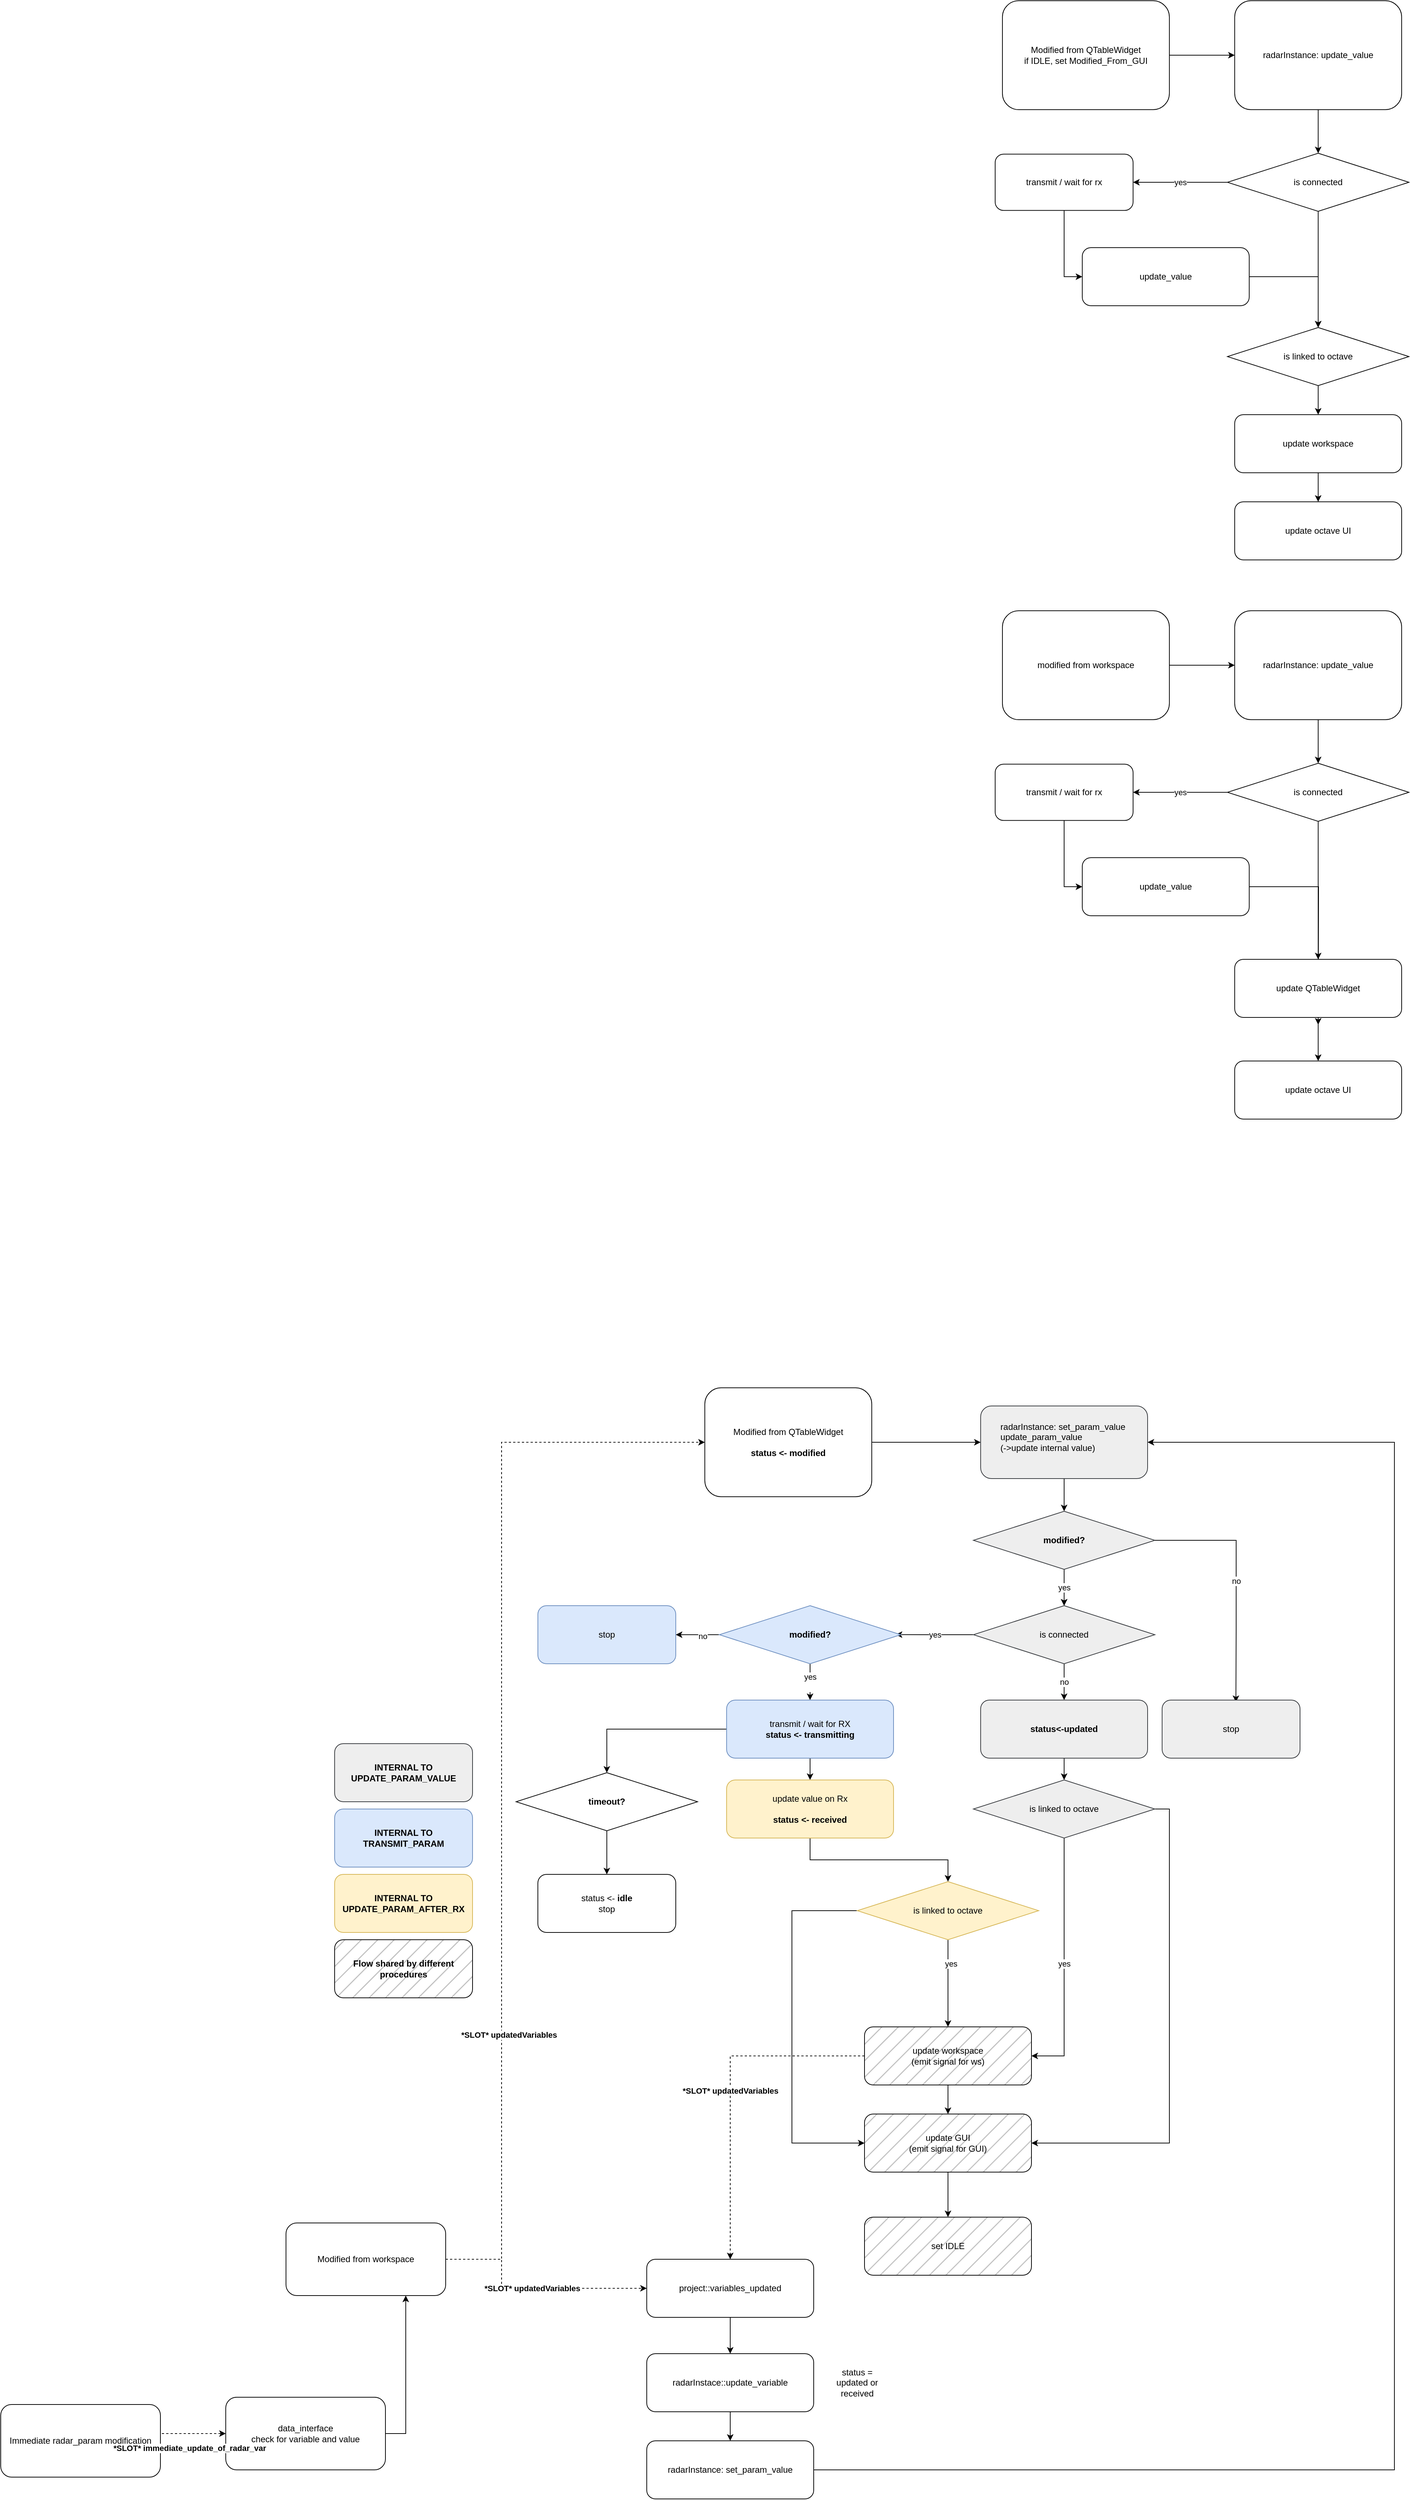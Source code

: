 <mxfile version="25.0.1">
  <diagram id="C5RBs43oDa-KdzZeNtuy" name="Page-1">
    <mxGraphModel dx="2716" dy="623" grid="1" gridSize="10" guides="1" tooltips="1" connect="1" arrows="1" fold="1" page="1" pageScale="1" pageWidth="827" pageHeight="1169" math="0" shadow="0">
      <root>
        <mxCell id="WIyWlLk6GJQsqaUBKTNV-0" />
        <mxCell id="WIyWlLk6GJQsqaUBKTNV-1" parent="WIyWlLk6GJQsqaUBKTNV-0" />
        <mxCell id="DKdlm2fA2UCCM3XWbuZl-3" style="edgeStyle=orthogonalEdgeStyle;rounded=0;orthogonalLoop=1;jettySize=auto;html=1;exitX=1;exitY=0.5;exitDx=0;exitDy=0;entryX=0;entryY=0.5;entryDx=0;entryDy=0;" parent="WIyWlLk6GJQsqaUBKTNV-1" source="WIyWlLk6GJQsqaUBKTNV-3" target="DKdlm2fA2UCCM3XWbuZl-0" edge="1">
          <mxGeometry relative="1" as="geometry" />
        </mxCell>
        <mxCell id="WIyWlLk6GJQsqaUBKTNV-3" value="Modified from QTableWidget&lt;div&gt;if IDLE, set Modified_From_GUI&lt;/div&gt;" style="rounded=1;whiteSpace=wrap;html=1;fontSize=12;glass=0;strokeWidth=1;shadow=0;" parent="WIyWlLk6GJQsqaUBKTNV-1" vertex="1">
          <mxGeometry x="160" y="80" width="230" height="150" as="geometry" />
        </mxCell>
        <mxCell id="DKdlm2fA2UCCM3XWbuZl-4" style="edgeStyle=orthogonalEdgeStyle;rounded=0;orthogonalLoop=1;jettySize=auto;html=1;exitX=0.5;exitY=1;exitDx=0;exitDy=0;entryX=0.5;entryY=0;entryDx=0;entryDy=0;" parent="WIyWlLk6GJQsqaUBKTNV-1" source="DKdlm2fA2UCCM3XWbuZl-0" target="DKdlm2fA2UCCM3XWbuZl-2" edge="1">
          <mxGeometry relative="1" as="geometry" />
        </mxCell>
        <mxCell id="DKdlm2fA2UCCM3XWbuZl-0" value="radarInstance: update_value" style="rounded=1;whiteSpace=wrap;html=1;fontSize=12;glass=0;strokeWidth=1;shadow=0;" parent="WIyWlLk6GJQsqaUBKTNV-1" vertex="1">
          <mxGeometry x="480" y="80" width="230" height="150" as="geometry" />
        </mxCell>
        <mxCell id="DKdlm2fA2UCCM3XWbuZl-11" style="edgeStyle=orthogonalEdgeStyle;rounded=0;orthogonalLoop=1;jettySize=auto;html=1;exitX=1;exitY=0.5;exitDx=0;exitDy=0;entryX=0.5;entryY=0;entryDx=0;entryDy=0;" parent="WIyWlLk6GJQsqaUBKTNV-1" source="DKdlm2fA2UCCM3XWbuZl-14" target="DKdlm2fA2UCCM3XWbuZl-6" edge="1">
          <mxGeometry relative="1" as="geometry">
            <mxPoint x="595" y="410" as="targetPoint" />
          </mxGeometry>
        </mxCell>
        <mxCell id="DKdlm2fA2UCCM3XWbuZl-1" value="transmit / wait for rx" style="rounded=1;whiteSpace=wrap;html=1;fontSize=12;glass=0;strokeWidth=1;shadow=0;" parent="WIyWlLk6GJQsqaUBKTNV-1" vertex="1">
          <mxGeometry x="150" y="291.25" width="190" height="77.5" as="geometry" />
        </mxCell>
        <mxCell id="DKdlm2fA2UCCM3XWbuZl-9" value="yes" style="edgeStyle=orthogonalEdgeStyle;rounded=0;orthogonalLoop=1;jettySize=auto;html=1;exitX=0;exitY=0.5;exitDx=0;exitDy=0;entryX=1;entryY=0.5;entryDx=0;entryDy=0;" parent="WIyWlLk6GJQsqaUBKTNV-1" source="DKdlm2fA2UCCM3XWbuZl-2" target="DKdlm2fA2UCCM3XWbuZl-1" edge="1">
          <mxGeometry relative="1" as="geometry" />
        </mxCell>
        <mxCell id="DKdlm2fA2UCCM3XWbuZl-10" style="edgeStyle=orthogonalEdgeStyle;rounded=0;orthogonalLoop=1;jettySize=auto;html=1;exitX=0.5;exitY=1;exitDx=0;exitDy=0;entryX=0.5;entryY=0;entryDx=0;entryDy=0;" parent="WIyWlLk6GJQsqaUBKTNV-1" source="DKdlm2fA2UCCM3XWbuZl-2" target="DKdlm2fA2UCCM3XWbuZl-6" edge="1">
          <mxGeometry relative="1" as="geometry" />
        </mxCell>
        <mxCell id="DKdlm2fA2UCCM3XWbuZl-2" value="is connected" style="rhombus;whiteSpace=wrap;html=1;" parent="WIyWlLk6GJQsqaUBKTNV-1" vertex="1">
          <mxGeometry x="470" y="290" width="250" height="80" as="geometry" />
        </mxCell>
        <mxCell id="DKdlm2fA2UCCM3XWbuZl-12" style="edgeStyle=orthogonalEdgeStyle;rounded=0;orthogonalLoop=1;jettySize=auto;html=1;exitX=0.5;exitY=1;exitDx=0;exitDy=0;entryX=0.5;entryY=0;entryDx=0;entryDy=0;" parent="WIyWlLk6GJQsqaUBKTNV-1" source="DKdlm2fA2UCCM3XWbuZl-6" target="DKdlm2fA2UCCM3XWbuZl-13" edge="1">
          <mxGeometry relative="1" as="geometry">
            <mxPoint x="595" y="550" as="targetPoint" />
          </mxGeometry>
        </mxCell>
        <mxCell id="DKdlm2fA2UCCM3XWbuZl-6" value="is linked to octave" style="rhombus;whiteSpace=wrap;html=1;" parent="WIyWlLk6GJQsqaUBKTNV-1" vertex="1">
          <mxGeometry x="470" y="530" width="250" height="80" as="geometry" />
        </mxCell>
        <mxCell id="R9CUlPHY5IGVoiGYb0t--1" style="edgeStyle=orthogonalEdgeStyle;rounded=0;orthogonalLoop=1;jettySize=auto;html=1;exitX=0.5;exitY=1;exitDx=0;exitDy=0;entryX=0.5;entryY=0;entryDx=0;entryDy=0;" parent="WIyWlLk6GJQsqaUBKTNV-1" source="DKdlm2fA2UCCM3XWbuZl-13" target="R9CUlPHY5IGVoiGYb0t--0" edge="1">
          <mxGeometry relative="1" as="geometry" />
        </mxCell>
        <mxCell id="DKdlm2fA2UCCM3XWbuZl-13" value="update workspace" style="rounded=1;whiteSpace=wrap;html=1;fontSize=12;glass=0;strokeWidth=1;shadow=0;" parent="WIyWlLk6GJQsqaUBKTNV-1" vertex="1">
          <mxGeometry x="480" y="650" width="230" height="80" as="geometry" />
        </mxCell>
        <mxCell id="DKdlm2fA2UCCM3XWbuZl-15" value="" style="edgeStyle=orthogonalEdgeStyle;rounded=0;orthogonalLoop=1;jettySize=auto;html=1;exitX=0.5;exitY=1;exitDx=0;exitDy=0;entryX=0;entryY=0.5;entryDx=0;entryDy=0;" parent="WIyWlLk6GJQsqaUBKTNV-1" source="DKdlm2fA2UCCM3XWbuZl-1" target="DKdlm2fA2UCCM3XWbuZl-14" edge="1">
          <mxGeometry relative="1" as="geometry">
            <mxPoint x="255" y="369" as="sourcePoint" />
            <mxPoint x="595" y="420" as="targetPoint" />
          </mxGeometry>
        </mxCell>
        <mxCell id="DKdlm2fA2UCCM3XWbuZl-14" value="update_value" style="rounded=1;whiteSpace=wrap;html=1;fontSize=12;glass=0;strokeWidth=1;shadow=0;" parent="WIyWlLk6GJQsqaUBKTNV-1" vertex="1">
          <mxGeometry x="270" y="420" width="230" height="80" as="geometry" />
        </mxCell>
        <mxCell id="R9CUlPHY5IGVoiGYb0t--0" value="update octave UI" style="rounded=1;whiteSpace=wrap;html=1;fontSize=12;glass=0;strokeWidth=1;shadow=0;" parent="WIyWlLk6GJQsqaUBKTNV-1" vertex="1">
          <mxGeometry x="480" y="770" width="230" height="80" as="geometry" />
        </mxCell>
        <mxCell id="R9CUlPHY5IGVoiGYb0t--2" style="edgeStyle=orthogonalEdgeStyle;rounded=0;orthogonalLoop=1;jettySize=auto;html=1;exitX=1;exitY=0.5;exitDx=0;exitDy=0;entryX=0;entryY=0.5;entryDx=0;entryDy=0;" parent="WIyWlLk6GJQsqaUBKTNV-1" source="R9CUlPHY5IGVoiGYb0t--3" target="R9CUlPHY5IGVoiGYb0t--5" edge="1">
          <mxGeometry relative="1" as="geometry" />
        </mxCell>
        <mxCell id="R9CUlPHY5IGVoiGYb0t--3" value="modified from workspace" style="rounded=1;whiteSpace=wrap;html=1;fontSize=12;glass=0;strokeWidth=1;shadow=0;" parent="WIyWlLk6GJQsqaUBKTNV-1" vertex="1">
          <mxGeometry x="160" y="920" width="230" height="150" as="geometry" />
        </mxCell>
        <mxCell id="R9CUlPHY5IGVoiGYb0t--4" style="edgeStyle=orthogonalEdgeStyle;rounded=0;orthogonalLoop=1;jettySize=auto;html=1;exitX=0.5;exitY=1;exitDx=0;exitDy=0;entryX=0.5;entryY=0;entryDx=0;entryDy=0;" parent="WIyWlLk6GJQsqaUBKTNV-1" source="R9CUlPHY5IGVoiGYb0t--5" target="R9CUlPHY5IGVoiGYb0t--10" edge="1">
          <mxGeometry relative="1" as="geometry" />
        </mxCell>
        <mxCell id="R9CUlPHY5IGVoiGYb0t--5" value="radarInstance: update_value" style="rounded=1;whiteSpace=wrap;html=1;fontSize=12;glass=0;strokeWidth=1;shadow=0;" parent="WIyWlLk6GJQsqaUBKTNV-1" vertex="1">
          <mxGeometry x="480" y="920" width="230" height="150" as="geometry" />
        </mxCell>
        <mxCell id="R9CUlPHY5IGVoiGYb0t--6" style="edgeStyle=orthogonalEdgeStyle;rounded=0;orthogonalLoop=1;jettySize=auto;html=1;exitX=1;exitY=0.5;exitDx=0;exitDy=0;" parent="WIyWlLk6GJQsqaUBKTNV-1" source="R9CUlPHY5IGVoiGYb0t--16" edge="1">
          <mxGeometry relative="1" as="geometry">
            <mxPoint x="595" y="1490" as="targetPoint" />
          </mxGeometry>
        </mxCell>
        <mxCell id="R9CUlPHY5IGVoiGYb0t--7" value="transmit / wait for rx" style="rounded=1;whiteSpace=wrap;html=1;fontSize=12;glass=0;strokeWidth=1;shadow=0;" parent="WIyWlLk6GJQsqaUBKTNV-1" vertex="1">
          <mxGeometry x="150" y="1131.25" width="190" height="77.5" as="geometry" />
        </mxCell>
        <mxCell id="R9CUlPHY5IGVoiGYb0t--8" value="yes" style="edgeStyle=orthogonalEdgeStyle;rounded=0;orthogonalLoop=1;jettySize=auto;html=1;exitX=0;exitY=0.5;exitDx=0;exitDy=0;entryX=1;entryY=0.5;entryDx=0;entryDy=0;" parent="WIyWlLk6GJQsqaUBKTNV-1" source="R9CUlPHY5IGVoiGYb0t--10" target="R9CUlPHY5IGVoiGYb0t--7" edge="1">
          <mxGeometry relative="1" as="geometry" />
        </mxCell>
        <mxCell id="R9CUlPHY5IGVoiGYb0t--9" style="edgeStyle=orthogonalEdgeStyle;rounded=0;orthogonalLoop=1;jettySize=auto;html=1;exitX=0.5;exitY=1;exitDx=0;exitDy=0;entryX=0.5;entryY=0;entryDx=0;entryDy=0;" parent="WIyWlLk6GJQsqaUBKTNV-1" source="R9CUlPHY5IGVoiGYb0t--10" target="R9CUlPHY5IGVoiGYb0t--14" edge="1">
          <mxGeometry relative="1" as="geometry">
            <mxPoint x="595" y="1370" as="targetPoint" />
          </mxGeometry>
        </mxCell>
        <mxCell id="R9CUlPHY5IGVoiGYb0t--10" value="is connected" style="rhombus;whiteSpace=wrap;html=1;" parent="WIyWlLk6GJQsqaUBKTNV-1" vertex="1">
          <mxGeometry x="470" y="1130" width="250" height="80" as="geometry" />
        </mxCell>
        <mxCell id="R9CUlPHY5IGVoiGYb0t--13" style="edgeStyle=orthogonalEdgeStyle;rounded=0;orthogonalLoop=1;jettySize=auto;html=1;exitX=0.5;exitY=1;exitDx=0;exitDy=0;entryX=0.5;entryY=0;entryDx=0;entryDy=0;" parent="WIyWlLk6GJQsqaUBKTNV-1" source="R9CUlPHY5IGVoiGYb0t--14" target="R9CUlPHY5IGVoiGYb0t--17" edge="1">
          <mxGeometry relative="1" as="geometry" />
        </mxCell>
        <mxCell id="R9CUlPHY5IGVoiGYb0t--14" value="update QTableWidget" style="rounded=1;whiteSpace=wrap;html=1;fontSize=12;glass=0;strokeWidth=1;shadow=0;" parent="WIyWlLk6GJQsqaUBKTNV-1" vertex="1">
          <mxGeometry x="480" y="1400" width="230" height="80" as="geometry" />
        </mxCell>
        <mxCell id="R9CUlPHY5IGVoiGYb0t--15" value="" style="edgeStyle=orthogonalEdgeStyle;rounded=0;orthogonalLoop=1;jettySize=auto;html=1;exitX=0.5;exitY=1;exitDx=0;exitDy=0;entryX=0;entryY=0.5;entryDx=0;entryDy=0;" parent="WIyWlLk6GJQsqaUBKTNV-1" source="R9CUlPHY5IGVoiGYb0t--7" target="R9CUlPHY5IGVoiGYb0t--16" edge="1">
          <mxGeometry relative="1" as="geometry">
            <mxPoint x="255" y="1209" as="sourcePoint" />
            <mxPoint x="595" y="1260" as="targetPoint" />
          </mxGeometry>
        </mxCell>
        <mxCell id="R9CUlPHY5IGVoiGYb0t--16" value="update_value" style="rounded=1;whiteSpace=wrap;html=1;fontSize=12;glass=0;strokeWidth=1;shadow=0;" parent="WIyWlLk6GJQsqaUBKTNV-1" vertex="1">
          <mxGeometry x="270" y="1260" width="230" height="80" as="geometry" />
        </mxCell>
        <mxCell id="R9CUlPHY5IGVoiGYb0t--17" value="update octave UI" style="rounded=1;whiteSpace=wrap;html=1;fontSize=12;glass=0;strokeWidth=1;shadow=0;" parent="WIyWlLk6GJQsqaUBKTNV-1" vertex="1">
          <mxGeometry x="480" y="1540" width="230" height="80" as="geometry" />
        </mxCell>
        <mxCell id="wcXGbRqXW01hwbjPo6dW-12" style="edgeStyle=orthogonalEdgeStyle;rounded=0;orthogonalLoop=1;jettySize=auto;html=1;exitX=0.5;exitY=1;exitDx=0;exitDy=0;entryX=0.5;entryY=0;entryDx=0;entryDy=0;" parent="WIyWlLk6GJQsqaUBKTNV-1" source="R9CUlPHY5IGVoiGYb0t--47" target="wcXGbRqXW01hwbjPo6dW-11" edge="1">
          <mxGeometry relative="1" as="geometry" />
        </mxCell>
        <mxCell id="R9CUlPHY5IGVoiGYb0t--47" value="radarInstance: set_param_value&amp;nbsp;&lt;span style=&quot;background-color: initial; color: rgba(0, 0, 0, 0); font-family: monospace; font-size: 0px; text-align: start; text-wrap: nowrap;&quot;&gt;%3E%3Croot%3E%3CmxCell%20id%3D%220%22%2F%3E%3CmxCell%20id%3D%221%22%20parent%3D%220%22%2F%3E%3CmxCell%20id%3D%222%22%20value%3D%22update%20workspace%26lt%3Bdiv%26gt%3B(emit%20signal%20for%20ws)%26lt%3B%2Fdiv%26gt%3B%22%20style%3D%22rounded%3D1%3BwhiteSpace%3Dwrap%3Bhtml%3D1%3BfontSize%3D12%3Bglass%3D0%3BstrokeWidth%3D1%3Bshadow%3D0%3B%22%20vertex%3D%221%22%20parent%3D%221%22%3E%3CmxGeometry%20x%3D%22320%22%20y%3D%222490%22%20width%3D%22230%22%20height%3D%2280%22%20as%3D%22geometry%22%2F%3E%3C%2FmxCell%3E%3C%2Froot%3E%3C%2FmxGraphModel%upda&lt;/span&gt;&lt;div&gt;&lt;div style=&quot;text-align: start;&quot;&gt;update_param_value &lt;br&gt;(-&amp;gt;update internal value)&lt;/div&gt;&lt;div&gt;&lt;div&gt;&lt;div&gt;&lt;span style=&quot;background-color: initial; color: rgba(0, 0, 0, 0); font-family: monospace; font-size: 0px; text-align: start; text-wrap: nowrap;&quot;&gt;Uupda )&lt;/span&gt;&lt;/div&gt;&lt;/div&gt;&lt;/div&gt;&lt;/div&gt;" style="rounded=1;whiteSpace=wrap;html=1;fontSize=12;glass=0;strokeWidth=1;shadow=0;fillColor=#eeeeee;strokeColor=#36393d;" parent="WIyWlLk6GJQsqaUBKTNV-1" vertex="1">
          <mxGeometry x="130" y="2015" width="230" height="100" as="geometry" />
        </mxCell>
        <mxCell id="R9CUlPHY5IGVoiGYb0t--50" value="yes" style="edgeStyle=orthogonalEdgeStyle;rounded=0;orthogonalLoop=1;jettySize=auto;html=1;exitX=0;exitY=0.5;exitDx=0;exitDy=0;entryX=0.972;entryY=0.498;entryDx=0;entryDy=0;entryPerimeter=0;" parent="WIyWlLk6GJQsqaUBKTNV-1" source="R9CUlPHY5IGVoiGYb0t--52" target="R9CUlPHY5IGVoiGYb0t--61" edge="1">
          <mxGeometry relative="1" as="geometry">
            <mxPoint x="-10" y="2330" as="targetPoint" />
          </mxGeometry>
        </mxCell>
        <mxCell id="R9CUlPHY5IGVoiGYb0t--90" value="no" style="edgeStyle=orthogonalEdgeStyle;rounded=0;orthogonalLoop=1;jettySize=auto;html=1;exitX=0.5;exitY=1;exitDx=0;exitDy=0;" parent="WIyWlLk6GJQsqaUBKTNV-1" source="R9CUlPHY5IGVoiGYb0t--52" target="wcXGbRqXW01hwbjPo6dW-20" edge="1">
          <mxGeometry relative="1" as="geometry" />
        </mxCell>
        <mxCell id="R9CUlPHY5IGVoiGYb0t--52" value="is connected" style="rhombus;whiteSpace=wrap;html=1;fillColor=#eeeeee;strokeColor=#36393d;" parent="WIyWlLk6GJQsqaUBKTNV-1" vertex="1">
          <mxGeometry x="120" y="2290" width="250" height="80" as="geometry" />
        </mxCell>
        <mxCell id="R9CUlPHY5IGVoiGYb0t--57" value="yes&lt;div&gt;&lt;br&gt;&lt;/div&gt;" style="edgeStyle=orthogonalEdgeStyle;rounded=0;orthogonalLoop=1;jettySize=auto;html=1;entryX=0.5;entryY=0;entryDx=0;entryDy=0;" parent="WIyWlLk6GJQsqaUBKTNV-1" source="R9CUlPHY5IGVoiGYb0t--61" target="R9CUlPHY5IGVoiGYb0t--58" edge="1">
          <mxGeometry relative="1" as="geometry">
            <mxPoint x="-180" y="2390" as="sourcePoint" />
            <mxPoint x="245" y="2420" as="targetPoint" />
          </mxGeometry>
        </mxCell>
        <mxCell id="R9CUlPHY5IGVoiGYb0t--64" style="edgeStyle=orthogonalEdgeStyle;rounded=0;orthogonalLoop=1;jettySize=auto;html=1;exitX=0.5;exitY=1;exitDx=0;exitDy=0;entryX=0.5;entryY=0;entryDx=0;entryDy=0;" parent="WIyWlLk6GJQsqaUBKTNV-1" source="R9CUlPHY5IGVoiGYb0t--58" target="R9CUlPHY5IGVoiGYb0t--63" edge="1">
          <mxGeometry relative="1" as="geometry" />
        </mxCell>
        <mxCell id="wcXGbRqXW01hwbjPo6dW-27" style="edgeStyle=orthogonalEdgeStyle;rounded=0;orthogonalLoop=1;jettySize=auto;html=1;exitX=0;exitY=0.5;exitDx=0;exitDy=0;entryX=0.5;entryY=0;entryDx=0;entryDy=0;" parent="WIyWlLk6GJQsqaUBKTNV-1" source="R9CUlPHY5IGVoiGYb0t--58" target="wcXGbRqXW01hwbjPo6dW-29" edge="1">
          <mxGeometry relative="1" as="geometry">
            <mxPoint x="-380" y="2560" as="targetPoint" />
          </mxGeometry>
        </mxCell>
        <mxCell id="R9CUlPHY5IGVoiGYb0t--58" value="transmit / wait for RX&lt;div&gt;&lt;b&gt;status &amp;lt;- transmitting&lt;/b&gt;&lt;/div&gt;" style="rounded=1;whiteSpace=wrap;html=1;fontSize=12;glass=0;strokeWidth=1;shadow=0;fillColor=#dae8fc;strokeColor=#6c8ebf;" parent="WIyWlLk6GJQsqaUBKTNV-1" vertex="1">
          <mxGeometry x="-220" y="2420" width="230" height="80" as="geometry" />
        </mxCell>
        <mxCell id="R9CUlPHY5IGVoiGYb0t--60" value="stop" style="rounded=1;whiteSpace=wrap;html=1;fontSize=12;glass=0;strokeWidth=1;shadow=0;fillColor=#dae8fc;strokeColor=#6c8ebf;" parent="WIyWlLk6GJQsqaUBKTNV-1" vertex="1">
          <mxGeometry x="-480" y="2290" width="190" height="80" as="geometry" />
        </mxCell>
        <mxCell id="R9CUlPHY5IGVoiGYb0t--68" style="edgeStyle=orthogonalEdgeStyle;rounded=0;orthogonalLoop=1;jettySize=auto;html=1;exitX=0;exitY=0.5;exitDx=0;exitDy=0;entryX=1;entryY=0.5;entryDx=0;entryDy=0;" parent="WIyWlLk6GJQsqaUBKTNV-1" source="R9CUlPHY5IGVoiGYb0t--61" target="R9CUlPHY5IGVoiGYb0t--60" edge="1">
          <mxGeometry relative="1" as="geometry" />
        </mxCell>
        <mxCell id="R9CUlPHY5IGVoiGYb0t--69" value="no" style="edgeLabel;html=1;align=center;verticalAlign=middle;resizable=0;points=[];" parent="R9CUlPHY5IGVoiGYb0t--68" vertex="1" connectable="0">
          <mxGeometry x="-0.22" y="2" relative="1" as="geometry">
            <mxPoint as="offset" />
          </mxGeometry>
        </mxCell>
        <mxCell id="R9CUlPHY5IGVoiGYb0t--61" value="&lt;b&gt;modified?&lt;/b&gt;" style="rhombus;whiteSpace=wrap;html=1;fillColor=#dae8fc;strokeColor=#6c8ebf;" parent="WIyWlLk6GJQsqaUBKTNV-1" vertex="1">
          <mxGeometry x="-230" y="2290" width="250" height="80" as="geometry" />
        </mxCell>
        <mxCell id="R9CUlPHY5IGVoiGYb0t--71" style="edgeStyle=orthogonalEdgeStyle;rounded=0;orthogonalLoop=1;jettySize=auto;html=1;exitX=0.5;exitY=1;exitDx=0;exitDy=0;entryX=0.5;entryY=0;entryDx=0;entryDy=0;" parent="WIyWlLk6GJQsqaUBKTNV-1" source="R9CUlPHY5IGVoiGYb0t--62" target="R9CUlPHY5IGVoiGYb0t--73" edge="1">
          <mxGeometry relative="1" as="geometry">
            <mxPoint x="85" y="2810" as="targetPoint" />
          </mxGeometry>
        </mxCell>
        <mxCell id="R9CUlPHY5IGVoiGYb0t--76" value="yes" style="edgeLabel;html=1;align=center;verticalAlign=middle;resizable=0;points=[];" parent="R9CUlPHY5IGVoiGYb0t--71" vertex="1" connectable="0">
          <mxGeometry x="-0.457" y="4" relative="1" as="geometry">
            <mxPoint as="offset" />
          </mxGeometry>
        </mxCell>
        <mxCell id="R9CUlPHY5IGVoiGYb0t--91" style="edgeStyle=orthogonalEdgeStyle;rounded=0;orthogonalLoop=1;jettySize=auto;html=1;exitX=0;exitY=0.5;exitDx=0;exitDy=0;entryX=0;entryY=0.5;entryDx=0;entryDy=0;" parent="WIyWlLk6GJQsqaUBKTNV-1" source="R9CUlPHY5IGVoiGYb0t--62" target="R9CUlPHY5IGVoiGYb0t--81" edge="1">
          <mxGeometry relative="1" as="geometry">
            <Array as="points">
              <mxPoint x="-130" y="2710" />
              <mxPoint x="-130" y="3030" />
            </Array>
          </mxGeometry>
        </mxCell>
        <mxCell id="R9CUlPHY5IGVoiGYb0t--62" value="is linked to octave" style="rhombus;whiteSpace=wrap;html=1;fillColor=#fff2cc;strokeColor=#d6b656;" parent="WIyWlLk6GJQsqaUBKTNV-1" vertex="1">
          <mxGeometry x="-40" y="2670" width="250" height="80" as="geometry" />
        </mxCell>
        <mxCell id="R9CUlPHY5IGVoiGYb0t--65" style="edgeStyle=orthogonalEdgeStyle;rounded=0;orthogonalLoop=1;jettySize=auto;html=1;exitX=0.5;exitY=1;exitDx=0;exitDy=0;entryX=0.5;entryY=0;entryDx=0;entryDy=0;" parent="WIyWlLk6GJQsqaUBKTNV-1" source="R9CUlPHY5IGVoiGYb0t--63" target="R9CUlPHY5IGVoiGYb0t--62" edge="1">
          <mxGeometry relative="1" as="geometry" />
        </mxCell>
        <mxCell id="R9CUlPHY5IGVoiGYb0t--63" value="update value on Rx&lt;div&gt;&lt;b&gt;&lt;br&gt;&lt;/b&gt;&lt;/div&gt;&lt;div&gt;&lt;b&gt;status &amp;lt;- received&lt;/b&gt;&lt;/div&gt;" style="rounded=1;whiteSpace=wrap;html=1;fontSize=12;glass=0;strokeWidth=1;shadow=0;fillColor=#fff2cc;strokeColor=#d6b656;" parent="WIyWlLk6GJQsqaUBKTNV-1" vertex="1">
          <mxGeometry x="-220" y="2530" width="230" height="80" as="geometry" />
        </mxCell>
        <mxCell id="R9CUlPHY5IGVoiGYb0t--82" style="edgeStyle=orthogonalEdgeStyle;rounded=0;orthogonalLoop=1;jettySize=auto;html=1;exitX=0.5;exitY=1;exitDx=0;exitDy=0;entryX=0.5;entryY=0;entryDx=0;entryDy=0;" parent="WIyWlLk6GJQsqaUBKTNV-1" source="R9CUlPHY5IGVoiGYb0t--73" target="R9CUlPHY5IGVoiGYb0t--81" edge="1">
          <mxGeometry relative="1" as="geometry" />
        </mxCell>
        <mxCell id="wcXGbRqXW01hwbjPo6dW-3" value="*SLOT* updatedVariables" style="edgeStyle=orthogonalEdgeStyle;rounded=0;orthogonalLoop=1;jettySize=auto;html=1;exitX=0;exitY=0.5;exitDx=0;exitDy=0;dashed=1;fontStyle=1" parent="WIyWlLk6GJQsqaUBKTNV-1" source="R9CUlPHY5IGVoiGYb0t--73" target="wcXGbRqXW01hwbjPo6dW-2" edge="1">
          <mxGeometry relative="1" as="geometry" />
        </mxCell>
        <mxCell id="R9CUlPHY5IGVoiGYb0t--73" value="update workspace&lt;div&gt;(emit signal for ws)&lt;/div&gt;" style="rounded=1;whiteSpace=wrap;html=1;fontSize=12;glass=0;strokeWidth=1;shadow=0;fillStyle=hatch;fillColor=#C2C2C2;" parent="WIyWlLk6GJQsqaUBKTNV-1" vertex="1">
          <mxGeometry x="-30" y="2870" width="230" height="80" as="geometry" />
        </mxCell>
        <mxCell id="R9CUlPHY5IGVoiGYb0t--78" value="set IDLE" style="rounded=1;whiteSpace=wrap;html=1;fontSize=12;glass=0;strokeWidth=1;shadow=0;fillStyle=hatch;fillColor=#C4C4C4;" parent="WIyWlLk6GJQsqaUBKTNV-1" vertex="1">
          <mxGeometry x="-30" y="3132" width="230" height="80" as="geometry" />
        </mxCell>
        <mxCell id="R9CUlPHY5IGVoiGYb0t--83" style="edgeStyle=orthogonalEdgeStyle;rounded=0;orthogonalLoop=1;jettySize=auto;html=1;exitX=0.5;exitY=1;exitDx=0;exitDy=0;" parent="WIyWlLk6GJQsqaUBKTNV-1" source="R9CUlPHY5IGVoiGYb0t--81" target="R9CUlPHY5IGVoiGYb0t--78" edge="1">
          <mxGeometry relative="1" as="geometry" />
        </mxCell>
        <mxCell id="R9CUlPHY5IGVoiGYb0t--81" value="update GUI&lt;div&gt;(emit signal for GUI)&lt;/div&gt;" style="rounded=1;whiteSpace=wrap;html=1;fontSize=12;glass=0;strokeWidth=1;shadow=0;fillStyle=hatch;fillColor=#C4C4C4;" parent="WIyWlLk6GJQsqaUBKTNV-1" vertex="1">
          <mxGeometry x="-30" y="2990" width="230" height="80" as="geometry" />
        </mxCell>
        <mxCell id="R9CUlPHY5IGVoiGYb0t--94" value="yes" style="edgeStyle=orthogonalEdgeStyle;rounded=0;orthogonalLoop=1;jettySize=auto;html=1;exitX=0.5;exitY=1;exitDx=0;exitDy=0;entryX=1;entryY=0.5;entryDx=0;entryDy=0;" parent="WIyWlLk6GJQsqaUBKTNV-1" source="R9CUlPHY5IGVoiGYb0t--88" target="R9CUlPHY5IGVoiGYb0t--73" edge="1">
          <mxGeometry relative="1" as="geometry" />
        </mxCell>
        <mxCell id="R9CUlPHY5IGVoiGYb0t--95" style="edgeStyle=orthogonalEdgeStyle;rounded=0;orthogonalLoop=1;jettySize=auto;html=1;exitX=1;exitY=0.5;exitDx=0;exitDy=0;entryX=1;entryY=0.5;entryDx=0;entryDy=0;" parent="WIyWlLk6GJQsqaUBKTNV-1" source="R9CUlPHY5IGVoiGYb0t--88" target="R9CUlPHY5IGVoiGYb0t--81" edge="1">
          <mxGeometry relative="1" as="geometry" />
        </mxCell>
        <mxCell id="R9CUlPHY5IGVoiGYb0t--88" value="is linked to octave" style="rhombus;whiteSpace=wrap;html=1;fillColor=#eeeeee;strokeColor=#36393d;" parent="WIyWlLk6GJQsqaUBKTNV-1" vertex="1">
          <mxGeometry x="120" y="2530" width="250" height="80" as="geometry" />
        </mxCell>
        <mxCell id="wcXGbRqXW01hwbjPo6dW-1" style="edgeStyle=orthogonalEdgeStyle;rounded=0;orthogonalLoop=1;jettySize=auto;html=1;exitX=1;exitY=0.5;exitDx=0;exitDy=0;entryX=0;entryY=0.5;entryDx=0;entryDy=0;" parent="WIyWlLk6GJQsqaUBKTNV-1" source="wcXGbRqXW01hwbjPo6dW-0" target="R9CUlPHY5IGVoiGYb0t--47" edge="1">
          <mxGeometry relative="1" as="geometry" />
        </mxCell>
        <mxCell id="wcXGbRqXW01hwbjPo6dW-0" value="Modified from QTableWidget&lt;div&gt;&lt;br&gt;&lt;div&gt;&lt;b&gt;status &amp;lt;- modified&lt;/b&gt;&lt;/div&gt;&lt;/div&gt;" style="rounded=1;whiteSpace=wrap;html=1;fontSize=12;glass=0;strokeWidth=1;shadow=0;" parent="WIyWlLk6GJQsqaUBKTNV-1" vertex="1">
          <mxGeometry x="-250" y="1990" width="230" height="150" as="geometry" />
        </mxCell>
        <mxCell id="wcXGbRqXW01hwbjPo6dW-5" style="edgeStyle=orthogonalEdgeStyle;rounded=0;orthogonalLoop=1;jettySize=auto;html=1;exitX=0.5;exitY=1;exitDx=0;exitDy=0;entryX=0.5;entryY=0;entryDx=0;entryDy=0;" parent="WIyWlLk6GJQsqaUBKTNV-1" source="wcXGbRqXW01hwbjPo6dW-2" target="wcXGbRqXW01hwbjPo6dW-4" edge="1">
          <mxGeometry relative="1" as="geometry" />
        </mxCell>
        <mxCell id="wcXGbRqXW01hwbjPo6dW-2" value="project::variables_updated" style="rounded=1;whiteSpace=wrap;html=1;fontSize=12;glass=0;strokeWidth=1;shadow=0;" parent="WIyWlLk6GJQsqaUBKTNV-1" vertex="1">
          <mxGeometry x="-330" y="3190" width="230" height="80" as="geometry" />
        </mxCell>
        <mxCell id="wcXGbRqXW01hwbjPo6dW-7" style="edgeStyle=orthogonalEdgeStyle;rounded=0;orthogonalLoop=1;jettySize=auto;html=1;exitX=0.5;exitY=1;exitDx=0;exitDy=0;entryX=0.5;entryY=0;entryDx=0;entryDy=0;" parent="WIyWlLk6GJQsqaUBKTNV-1" source="wcXGbRqXW01hwbjPo6dW-4" target="wcXGbRqXW01hwbjPo6dW-6" edge="1">
          <mxGeometry relative="1" as="geometry" />
        </mxCell>
        <mxCell id="wcXGbRqXW01hwbjPo6dW-4" value="radarInstace::update_variable" style="rounded=1;whiteSpace=wrap;html=1;fontSize=12;glass=0;strokeWidth=1;shadow=0;" parent="WIyWlLk6GJQsqaUBKTNV-1" vertex="1">
          <mxGeometry x="-330" y="3320" width="230" height="80" as="geometry" />
        </mxCell>
        <mxCell id="wcXGbRqXW01hwbjPo6dW-18" style="edgeStyle=orthogonalEdgeStyle;rounded=0;orthogonalLoop=1;jettySize=auto;html=1;exitX=1;exitY=0.5;exitDx=0;exitDy=0;entryX=1;entryY=0.5;entryDx=0;entryDy=0;" parent="WIyWlLk6GJQsqaUBKTNV-1" source="wcXGbRqXW01hwbjPo6dW-6" target="R9CUlPHY5IGVoiGYb0t--47" edge="1">
          <mxGeometry relative="1" as="geometry">
            <mxPoint x="600" y="2580" as="targetPoint" />
            <Array as="points">
              <mxPoint x="700" y="3480" />
              <mxPoint x="700" y="2065" />
            </Array>
          </mxGeometry>
        </mxCell>
        <mxCell id="wcXGbRqXW01hwbjPo6dW-6" value="radarInstance: set_param_value&lt;span style=&quot;text-wrap: nowrap; background-color: initial; color: rgba(0, 0, 0, 0); font-family: monospace; font-size: 0px; text-align: start;&quot;&gt;%3E%3Croot%3E%3CmxCell%20id%3D%220%22%2F%3E%3CmxCell%20id%3D%221%22%20parent%3D%220%22%2F%3E%3CmxCell%20id%3D%222%22%20value%3D%22update%20workspace%26lt%3Bdiv%26gt%3B(emit%20signal%20for%20ws)%26lt%3B%2Fdiv%26gt%3B%22%20style%3D%22rounded%3D1%3BwhiteSpace%3Dwrap%3Bhtml%3D1%3BfontSize%3D12%3Bglass%3D0%3BstrokeWidth%3D1%3Bshadow%3D0%3B%22%20vertex%3D%221%22%20parent%3D%221%22%3E%3CmxGeometry%20x%3D%22320%22%20y%3D%222490%22%20width%3D%22230%22%20height%3D%2280%22%20as%3D%22geometry%22%2F%3E%3C%2FmxCell%3E%3C%2Froot%3E%3C%2FmxGraphModel%&lt;/span&gt;" style="rounded=1;whiteSpace=wrap;html=1;fontSize=12;glass=0;strokeWidth=1;shadow=0;" parent="WIyWlLk6GJQsqaUBKTNV-1" vertex="1">
          <mxGeometry x="-330" y="3440" width="230" height="80" as="geometry" />
        </mxCell>
        <mxCell id="wcXGbRqXW01hwbjPo6dW-13" style="edgeStyle=orthogonalEdgeStyle;rounded=0;orthogonalLoop=1;jettySize=auto;html=1;exitX=0.5;exitY=1;exitDx=0;exitDy=0;entryX=0.5;entryY=0;entryDx=0;entryDy=0;" parent="WIyWlLk6GJQsqaUBKTNV-1" source="wcXGbRqXW01hwbjPo6dW-11" target="R9CUlPHY5IGVoiGYb0t--52" edge="1">
          <mxGeometry relative="1" as="geometry" />
        </mxCell>
        <mxCell id="wcXGbRqXW01hwbjPo6dW-14" value="yes" style="edgeStyle=orthogonalEdgeStyle;rounded=0;orthogonalLoop=1;jettySize=auto;html=1;" parent="WIyWlLk6GJQsqaUBKTNV-1" source="wcXGbRqXW01hwbjPo6dW-11" target="R9CUlPHY5IGVoiGYb0t--52" edge="1">
          <mxGeometry relative="1" as="geometry" />
        </mxCell>
        <mxCell id="wcXGbRqXW01hwbjPo6dW-11" value="&lt;b&gt;modified?&lt;/b&gt;" style="rhombus;whiteSpace=wrap;html=1;fillColor=#eeeeee;strokeColor=#36393d;" parent="WIyWlLk6GJQsqaUBKTNV-1" vertex="1">
          <mxGeometry x="120" y="2160" width="250" height="80" as="geometry" />
        </mxCell>
        <mxCell id="wcXGbRqXW01hwbjPo6dW-15" value="no" style="edgeStyle=orthogonalEdgeStyle;rounded=0;orthogonalLoop=1;jettySize=auto;html=1;exitX=1;exitY=0.5;exitDx=0;exitDy=0;entryX=0.535;entryY=0.034;entryDx=0;entryDy=0;entryPerimeter=0;" parent="WIyWlLk6GJQsqaUBKTNV-1" source="wcXGbRqXW01hwbjPo6dW-11" target="wcXGbRqXW01hwbjPo6dW-16" edge="1">
          <mxGeometry relative="1" as="geometry">
            <mxPoint x="255" y="2250" as="sourcePoint" />
            <mxPoint x="480" y="2320" as="targetPoint" />
            <Array as="points">
              <mxPoint x="482" y="2200" />
              <mxPoint x="482" y="2323" />
            </Array>
          </mxGeometry>
        </mxCell>
        <mxCell id="wcXGbRqXW01hwbjPo6dW-16" value="stop" style="rounded=1;whiteSpace=wrap;html=1;fontSize=12;glass=0;strokeWidth=1;shadow=0;fillColor=#eeeeee;strokeColor=#36393d;" parent="WIyWlLk6GJQsqaUBKTNV-1" vertex="1">
          <mxGeometry x="380" y="2420" width="190" height="80" as="geometry" />
        </mxCell>
        <mxCell id="wcXGbRqXW01hwbjPo6dW-17" value="&lt;b&gt;INTERNAL TO UPDATE_PARAM_VALUE&lt;/b&gt;" style="rounded=1;whiteSpace=wrap;html=1;fontSize=12;glass=0;strokeWidth=1;shadow=0;fillColor=#eeeeee;strokeColor=#36393d;" parent="WIyWlLk6GJQsqaUBKTNV-1" vertex="1">
          <mxGeometry x="-760" y="2480" width="190" height="80" as="geometry" />
        </mxCell>
        <mxCell id="wcXGbRqXW01hwbjPo6dW-23" style="edgeStyle=orthogonalEdgeStyle;rounded=0;orthogonalLoop=1;jettySize=auto;html=1;exitX=0.5;exitY=1;exitDx=0;exitDy=0;entryX=0.5;entryY=0;entryDx=0;entryDy=0;" parent="WIyWlLk6GJQsqaUBKTNV-1" source="wcXGbRqXW01hwbjPo6dW-20" target="R9CUlPHY5IGVoiGYb0t--88" edge="1">
          <mxGeometry relative="1" as="geometry" />
        </mxCell>
        <mxCell id="wcXGbRqXW01hwbjPo6dW-20" value="&lt;b&gt;status&amp;lt;-updated&lt;/b&gt;" style="rounded=1;whiteSpace=wrap;html=1;fontSize=12;glass=0;strokeWidth=1;shadow=0;fillColor=#eeeeee;strokeColor=#36393d;" parent="WIyWlLk6GJQsqaUBKTNV-1" vertex="1">
          <mxGeometry x="130" y="2420" width="230" height="80" as="geometry" />
        </mxCell>
        <mxCell id="wcXGbRqXW01hwbjPo6dW-24" value="&lt;b&gt;INTERNAL TO TRANSMIT_PARAM&lt;/b&gt;" style="rounded=1;whiteSpace=wrap;html=1;fontSize=12;glass=0;strokeWidth=1;shadow=0;fillColor=#dae8fc;strokeColor=#6c8ebf;" parent="WIyWlLk6GJQsqaUBKTNV-1" vertex="1">
          <mxGeometry x="-760" y="2570" width="190" height="80" as="geometry" />
        </mxCell>
        <mxCell id="wcXGbRqXW01hwbjPo6dW-25" value="&lt;b&gt;INTERNAL TO UPDATE_PARAM_AFTER_RX&lt;/b&gt;" style="rounded=1;whiteSpace=wrap;html=1;fontSize=12;glass=0;strokeWidth=1;shadow=0;fillColor=#fff2cc;strokeColor=#d6b656;" parent="WIyWlLk6GJQsqaUBKTNV-1" vertex="1">
          <mxGeometry x="-760" y="2660" width="190" height="80" as="geometry" />
        </mxCell>
        <mxCell id="wcXGbRqXW01hwbjPo6dW-26" value="&lt;b&gt;Flow shared by different procedures&lt;/b&gt;" style="rounded=1;whiteSpace=wrap;html=1;fontSize=12;glass=0;strokeWidth=1;shadow=0;fillStyle=hatch;fillColor=#C2C2C2;" parent="WIyWlLk6GJQsqaUBKTNV-1" vertex="1">
          <mxGeometry x="-760" y="2750" width="190" height="80" as="geometry" />
        </mxCell>
        <mxCell id="wcXGbRqXW01hwbjPo6dW-31" style="edgeStyle=orthogonalEdgeStyle;rounded=0;orthogonalLoop=1;jettySize=auto;html=1;entryX=0.5;entryY=0;entryDx=0;entryDy=0;" parent="WIyWlLk6GJQsqaUBKTNV-1" source="wcXGbRqXW01hwbjPo6dW-29" target="wcXGbRqXW01hwbjPo6dW-30" edge="1">
          <mxGeometry relative="1" as="geometry" />
        </mxCell>
        <mxCell id="wcXGbRqXW01hwbjPo6dW-29" value="&lt;b&gt;timeout?&lt;/b&gt;" style="rhombus;whiteSpace=wrap;html=1;" parent="WIyWlLk6GJQsqaUBKTNV-1" vertex="1">
          <mxGeometry x="-510" y="2520" width="250" height="80" as="geometry" />
        </mxCell>
        <mxCell id="wcXGbRqXW01hwbjPo6dW-30" value="status &amp;lt;- &lt;b&gt;idle&lt;/b&gt;&lt;div&gt;stop&lt;/div&gt;" style="rounded=1;whiteSpace=wrap;html=1;fontSize=12;glass=0;strokeWidth=1;shadow=0;" parent="WIyWlLk6GJQsqaUBKTNV-1" vertex="1">
          <mxGeometry x="-480" y="2660" width="190" height="80" as="geometry" />
        </mxCell>
        <mxCell id="wcXGbRqXW01hwbjPo6dW-34" value="Modified from workspace" style="rounded=1;whiteSpace=wrap;html=1;fontSize=12;glass=0;strokeWidth=1;shadow=0;" parent="WIyWlLk6GJQsqaUBKTNV-1" vertex="1">
          <mxGeometry x="-827" y="3140" width="220" height="100" as="geometry" />
        </mxCell>
        <mxCell id="wcXGbRqXW01hwbjPo6dW-35" value="status = updated or received" style="text;strokeColor=none;align=center;fillColor=none;html=1;verticalAlign=middle;whiteSpace=wrap;rounded=0;" parent="WIyWlLk6GJQsqaUBKTNV-1" vertex="1">
          <mxGeometry x="-70" y="3345" width="60" height="30" as="geometry" />
        </mxCell>
        <mxCell id="wcXGbRqXW01hwbjPo6dW-37" value="*SLOT* updatedVariables" style="edgeStyle=orthogonalEdgeStyle;rounded=0;orthogonalLoop=1;jettySize=auto;html=1;exitX=1;exitY=0.5;exitDx=0;exitDy=0;dashed=1;fontStyle=1" parent="WIyWlLk6GJQsqaUBKTNV-1" source="wcXGbRqXW01hwbjPo6dW-34" target="wcXGbRqXW01hwbjPo6dW-2" edge="1">
          <mxGeometry relative="1" as="geometry">
            <mxPoint x="-20" y="2920" as="sourcePoint" />
            <mxPoint x="-205" y="3200" as="targetPoint" />
            <Array as="points">
              <mxPoint x="-530" y="3190" />
              <mxPoint x="-530" y="3230" />
            </Array>
          </mxGeometry>
        </mxCell>
        <mxCell id="wcXGbRqXW01hwbjPo6dW-38" value="*SLOT* updatedVariables" style="edgeStyle=orthogonalEdgeStyle;rounded=0;orthogonalLoop=1;jettySize=auto;html=1;dashed=1;fontStyle=1;entryX=0;entryY=0.5;entryDx=0;entryDy=0;" parent="WIyWlLk6GJQsqaUBKTNV-1" source="wcXGbRqXW01hwbjPo6dW-34" target="wcXGbRqXW01hwbjPo6dW-0" edge="1">
          <mxGeometry x="-0.478" y="-10" relative="1" as="geometry">
            <mxPoint x="-460" y="3180" as="sourcePoint" />
            <mxPoint x="-460" y="3090" as="targetPoint" />
            <Array as="points">
              <mxPoint x="-530" y="3190" />
              <mxPoint x="-530" y="2065" />
            </Array>
            <mxPoint y="1" as="offset" />
          </mxGeometry>
        </mxCell>
        <mxCell id="Omo5AzO1O1DBnqxU1s7Y-0" value="Immediate radar_param modification" style="rounded=1;whiteSpace=wrap;html=1;fontSize=12;glass=0;strokeWidth=1;shadow=0;" vertex="1" parent="WIyWlLk6GJQsqaUBKTNV-1">
          <mxGeometry x="-1220" y="3390" width="220" height="100" as="geometry" />
        </mxCell>
        <mxCell id="Omo5AzO1O1DBnqxU1s7Y-5" style="edgeStyle=orthogonalEdgeStyle;rounded=0;orthogonalLoop=1;jettySize=auto;html=1;exitX=1;exitY=0.5;exitDx=0;exitDy=0;entryX=0.75;entryY=1;entryDx=0;entryDy=0;" edge="1" parent="WIyWlLk6GJQsqaUBKTNV-1" source="Omo5AzO1O1DBnqxU1s7Y-2" target="wcXGbRqXW01hwbjPo6dW-34">
          <mxGeometry relative="1" as="geometry">
            <mxPoint x="-810" y="2830" as="targetPoint" />
          </mxGeometry>
        </mxCell>
        <mxCell id="Omo5AzO1O1DBnqxU1s7Y-2" value="data_interface&lt;br&gt;check for variable and value" style="rounded=1;whiteSpace=wrap;html=1;fontSize=12;glass=0;strokeWidth=1;shadow=0;" vertex="1" parent="WIyWlLk6GJQsqaUBKTNV-1">
          <mxGeometry x="-910" y="3380" width="220" height="100" as="geometry" />
        </mxCell>
        <mxCell id="Omo5AzO1O1DBnqxU1s7Y-4" value="*SLOT* immediate_update_of_radar_var" style="edgeStyle=orthogonalEdgeStyle;rounded=0;orthogonalLoop=1;jettySize=auto;html=1;dashed=1;fontStyle=1;entryX=0;entryY=0.5;entryDx=0;entryDy=0;exitX=1;exitY=0.5;exitDx=0;exitDy=0;" edge="1" parent="WIyWlLk6GJQsqaUBKTNV-1" source="Omo5AzO1O1DBnqxU1s7Y-0" target="Omo5AzO1O1DBnqxU1s7Y-2">
          <mxGeometry y="-20" relative="1" as="geometry">
            <mxPoint x="-977" y="4880" as="sourcePoint" />
            <mxPoint x="-620" y="3755" as="targetPoint" />
            <Array as="points">
              <mxPoint x="-1000" y="3440" />
              <mxPoint x="-1000" y="3440" />
            </Array>
            <mxPoint as="offset" />
          </mxGeometry>
        </mxCell>
      </root>
    </mxGraphModel>
  </diagram>
</mxfile>
